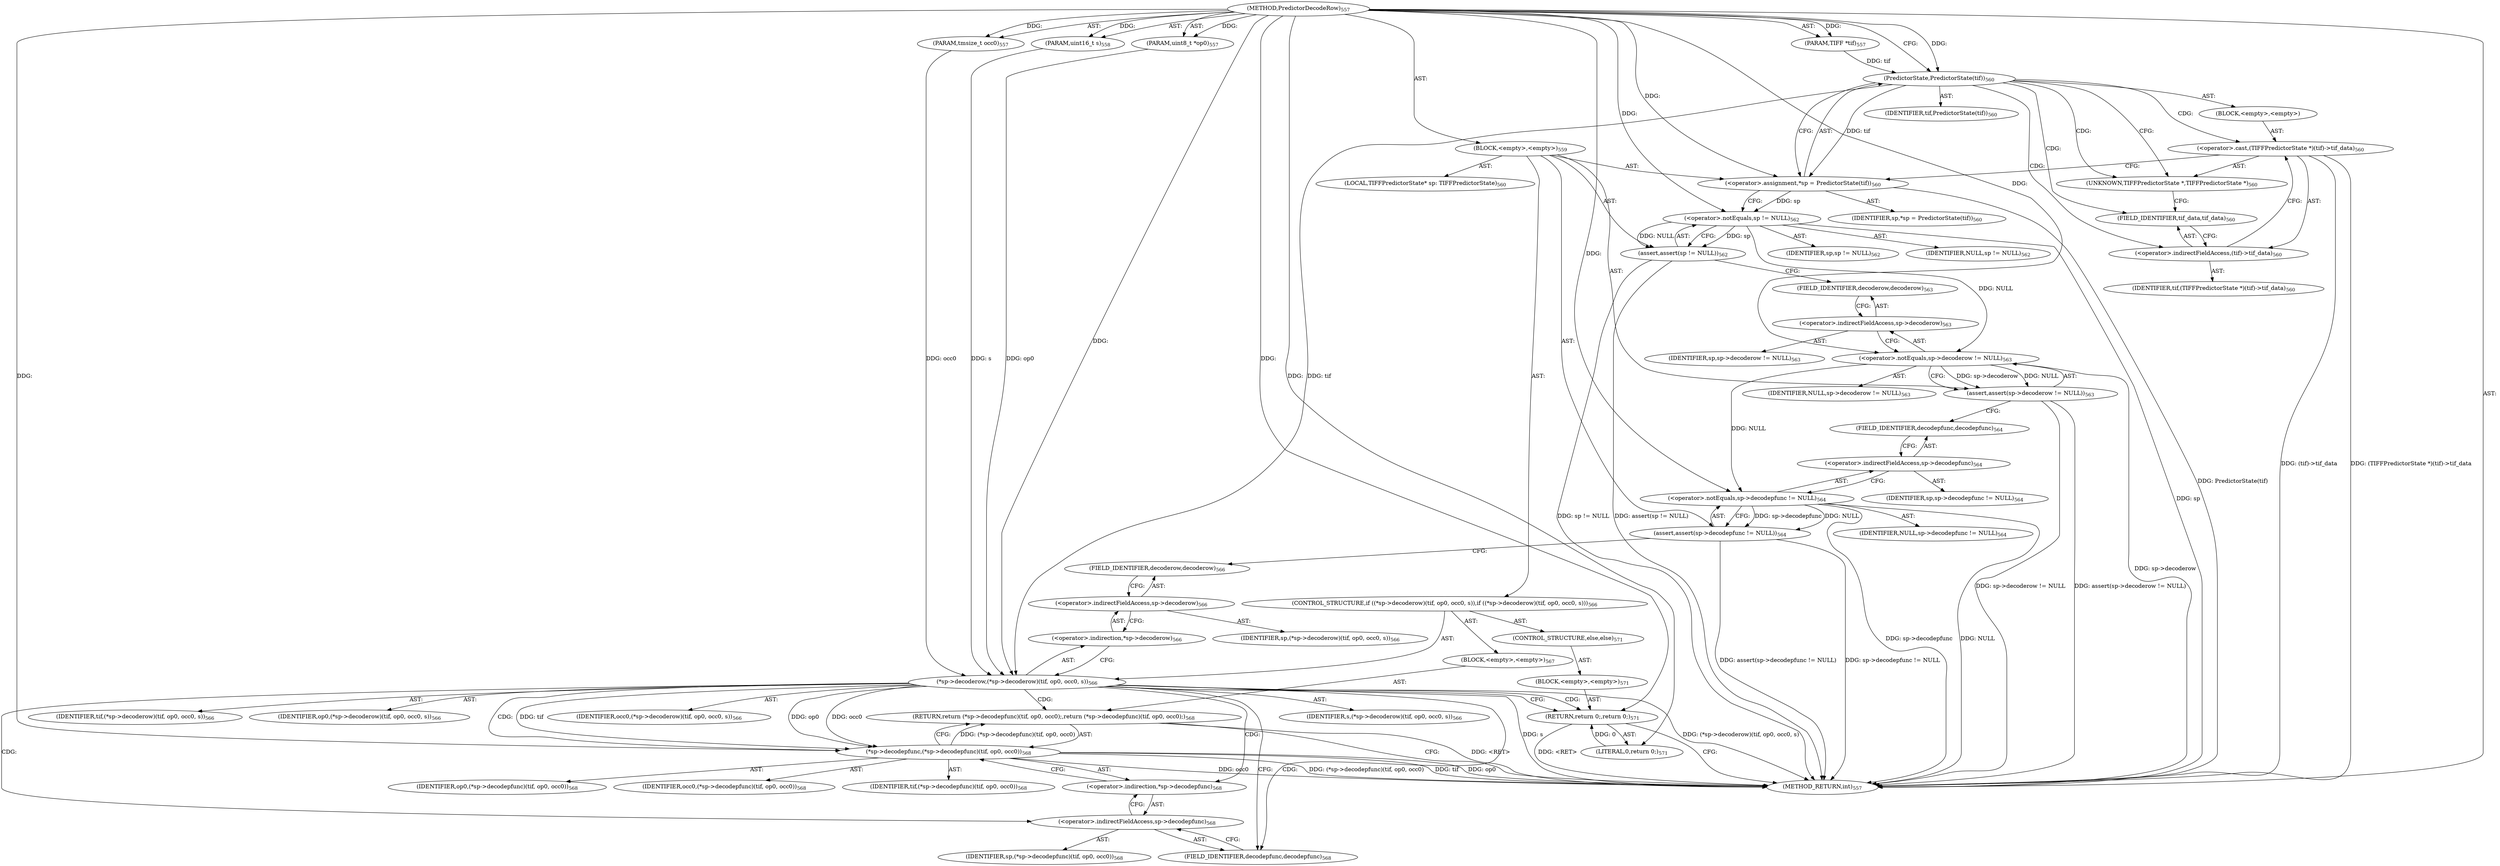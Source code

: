 digraph "PredictorDecodeRow" {  
"37604" [label = <(METHOD,PredictorDecodeRow)<SUB>557</SUB>> ]
"37605" [label = <(PARAM,TIFF *tif)<SUB>557</SUB>> ]
"37606" [label = <(PARAM,uint8_t *op0)<SUB>557</SUB>> ]
"37607" [label = <(PARAM,tmsize_t occ0)<SUB>557</SUB>> ]
"37608" [label = <(PARAM,uint16_t s)<SUB>558</SUB>> ]
"37609" [label = <(BLOCK,&lt;empty&gt;,&lt;empty&gt;)<SUB>559</SUB>> ]
"37610" [label = <(LOCAL,TIFFPredictorState* sp: TIFFPredictorState)<SUB>560</SUB>> ]
"37611" [label = <(&lt;operator&gt;.assignment,*sp = PredictorState(tif))<SUB>560</SUB>> ]
"37612" [label = <(IDENTIFIER,sp,*sp = PredictorState(tif))<SUB>560</SUB>> ]
"37613" [label = <(PredictorState,PredictorState(tif))<SUB>560</SUB>> ]
"37614" [label = <(IDENTIFIER,tif,PredictorState(tif))<SUB>560</SUB>> ]
"37615" [label = <(BLOCK,&lt;empty&gt;,&lt;empty&gt;)> ]
"37616" [label = <(&lt;operator&gt;.cast,(TIFFPredictorState *)(tif)-&gt;tif_data)<SUB>560</SUB>> ]
"37617" [label = <(UNKNOWN,TIFFPredictorState *,TIFFPredictorState *)<SUB>560</SUB>> ]
"37618" [label = <(&lt;operator&gt;.indirectFieldAccess,(tif)-&gt;tif_data)<SUB>560</SUB>> ]
"37619" [label = <(IDENTIFIER,tif,(TIFFPredictorState *)(tif)-&gt;tif_data)<SUB>560</SUB>> ]
"37620" [label = <(FIELD_IDENTIFIER,tif_data,tif_data)<SUB>560</SUB>> ]
"37621" [label = <(assert,assert(sp != NULL))<SUB>562</SUB>> ]
"37622" [label = <(&lt;operator&gt;.notEquals,sp != NULL)<SUB>562</SUB>> ]
"37623" [label = <(IDENTIFIER,sp,sp != NULL)<SUB>562</SUB>> ]
"37624" [label = <(IDENTIFIER,NULL,sp != NULL)<SUB>562</SUB>> ]
"37625" [label = <(assert,assert(sp-&gt;decoderow != NULL))<SUB>563</SUB>> ]
"37626" [label = <(&lt;operator&gt;.notEquals,sp-&gt;decoderow != NULL)<SUB>563</SUB>> ]
"37627" [label = <(&lt;operator&gt;.indirectFieldAccess,sp-&gt;decoderow)<SUB>563</SUB>> ]
"37628" [label = <(IDENTIFIER,sp,sp-&gt;decoderow != NULL)<SUB>563</SUB>> ]
"37629" [label = <(FIELD_IDENTIFIER,decoderow,decoderow)<SUB>563</SUB>> ]
"37630" [label = <(IDENTIFIER,NULL,sp-&gt;decoderow != NULL)<SUB>563</SUB>> ]
"37631" [label = <(assert,assert(sp-&gt;decodepfunc != NULL))<SUB>564</SUB>> ]
"37632" [label = <(&lt;operator&gt;.notEquals,sp-&gt;decodepfunc != NULL)<SUB>564</SUB>> ]
"37633" [label = <(&lt;operator&gt;.indirectFieldAccess,sp-&gt;decodepfunc)<SUB>564</SUB>> ]
"37634" [label = <(IDENTIFIER,sp,sp-&gt;decodepfunc != NULL)<SUB>564</SUB>> ]
"37635" [label = <(FIELD_IDENTIFIER,decodepfunc,decodepfunc)<SUB>564</SUB>> ]
"37636" [label = <(IDENTIFIER,NULL,sp-&gt;decodepfunc != NULL)<SUB>564</SUB>> ]
"37637" [label = <(CONTROL_STRUCTURE,if ((*sp-&gt;decoderow)(tif, op0, occ0, s)),if ((*sp-&gt;decoderow)(tif, op0, occ0, s)))<SUB>566</SUB>> ]
"37638" [label = <(*sp-&gt;decoderow,(*sp-&gt;decoderow)(tif, op0, occ0, s))<SUB>566</SUB>> ]
"37639" [label = <(&lt;operator&gt;.indirection,*sp-&gt;decoderow)<SUB>566</SUB>> ]
"37640" [label = <(&lt;operator&gt;.indirectFieldAccess,sp-&gt;decoderow)<SUB>566</SUB>> ]
"37641" [label = <(IDENTIFIER,sp,(*sp-&gt;decoderow)(tif, op0, occ0, s))<SUB>566</SUB>> ]
"37642" [label = <(FIELD_IDENTIFIER,decoderow,decoderow)<SUB>566</SUB>> ]
"37643" [label = <(IDENTIFIER,tif,(*sp-&gt;decoderow)(tif, op0, occ0, s))<SUB>566</SUB>> ]
"37644" [label = <(IDENTIFIER,op0,(*sp-&gt;decoderow)(tif, op0, occ0, s))<SUB>566</SUB>> ]
"37645" [label = <(IDENTIFIER,occ0,(*sp-&gt;decoderow)(tif, op0, occ0, s))<SUB>566</SUB>> ]
"37646" [label = <(IDENTIFIER,s,(*sp-&gt;decoderow)(tif, op0, occ0, s))<SUB>566</SUB>> ]
"37647" [label = <(BLOCK,&lt;empty&gt;,&lt;empty&gt;)<SUB>567</SUB>> ]
"37648" [label = <(RETURN,return (*sp-&gt;decodepfunc)(tif, op0, occ0);,return (*sp-&gt;decodepfunc)(tif, op0, occ0);)<SUB>568</SUB>> ]
"37649" [label = <(*sp-&gt;decodepfunc,(*sp-&gt;decodepfunc)(tif, op0, occ0))<SUB>568</SUB>> ]
"37650" [label = <(&lt;operator&gt;.indirection,*sp-&gt;decodepfunc)<SUB>568</SUB>> ]
"37651" [label = <(&lt;operator&gt;.indirectFieldAccess,sp-&gt;decodepfunc)<SUB>568</SUB>> ]
"37652" [label = <(IDENTIFIER,sp,(*sp-&gt;decodepfunc)(tif, op0, occ0))<SUB>568</SUB>> ]
"37653" [label = <(FIELD_IDENTIFIER,decodepfunc,decodepfunc)<SUB>568</SUB>> ]
"37654" [label = <(IDENTIFIER,tif,(*sp-&gt;decodepfunc)(tif, op0, occ0))<SUB>568</SUB>> ]
"37655" [label = <(IDENTIFIER,op0,(*sp-&gt;decodepfunc)(tif, op0, occ0))<SUB>568</SUB>> ]
"37656" [label = <(IDENTIFIER,occ0,(*sp-&gt;decodepfunc)(tif, op0, occ0))<SUB>568</SUB>> ]
"37657" [label = <(CONTROL_STRUCTURE,else,else)<SUB>571</SUB>> ]
"37658" [label = <(BLOCK,&lt;empty&gt;,&lt;empty&gt;)<SUB>571</SUB>> ]
"37659" [label = <(RETURN,return 0;,return 0;)<SUB>571</SUB>> ]
"37660" [label = <(LITERAL,0,return 0;)<SUB>571</SUB>> ]
"37661" [label = <(METHOD_RETURN,int)<SUB>557</SUB>> ]
  "37604" -> "37605"  [ label = "AST: "] 
  "37604" -> "37606"  [ label = "AST: "] 
  "37604" -> "37607"  [ label = "AST: "] 
  "37604" -> "37608"  [ label = "AST: "] 
  "37604" -> "37609"  [ label = "AST: "] 
  "37604" -> "37661"  [ label = "AST: "] 
  "37609" -> "37610"  [ label = "AST: "] 
  "37609" -> "37611"  [ label = "AST: "] 
  "37609" -> "37621"  [ label = "AST: "] 
  "37609" -> "37625"  [ label = "AST: "] 
  "37609" -> "37631"  [ label = "AST: "] 
  "37609" -> "37637"  [ label = "AST: "] 
  "37611" -> "37612"  [ label = "AST: "] 
  "37611" -> "37613"  [ label = "AST: "] 
  "37613" -> "37614"  [ label = "AST: "] 
  "37613" -> "37615"  [ label = "AST: "] 
  "37615" -> "37616"  [ label = "AST: "] 
  "37616" -> "37617"  [ label = "AST: "] 
  "37616" -> "37618"  [ label = "AST: "] 
  "37618" -> "37619"  [ label = "AST: "] 
  "37618" -> "37620"  [ label = "AST: "] 
  "37621" -> "37622"  [ label = "AST: "] 
  "37622" -> "37623"  [ label = "AST: "] 
  "37622" -> "37624"  [ label = "AST: "] 
  "37625" -> "37626"  [ label = "AST: "] 
  "37626" -> "37627"  [ label = "AST: "] 
  "37626" -> "37630"  [ label = "AST: "] 
  "37627" -> "37628"  [ label = "AST: "] 
  "37627" -> "37629"  [ label = "AST: "] 
  "37631" -> "37632"  [ label = "AST: "] 
  "37632" -> "37633"  [ label = "AST: "] 
  "37632" -> "37636"  [ label = "AST: "] 
  "37633" -> "37634"  [ label = "AST: "] 
  "37633" -> "37635"  [ label = "AST: "] 
  "37637" -> "37638"  [ label = "AST: "] 
  "37637" -> "37647"  [ label = "AST: "] 
  "37637" -> "37657"  [ label = "AST: "] 
  "37638" -> "37639"  [ label = "AST: "] 
  "37638" -> "37643"  [ label = "AST: "] 
  "37638" -> "37644"  [ label = "AST: "] 
  "37638" -> "37645"  [ label = "AST: "] 
  "37638" -> "37646"  [ label = "AST: "] 
  "37639" -> "37640"  [ label = "AST: "] 
  "37640" -> "37641"  [ label = "AST: "] 
  "37640" -> "37642"  [ label = "AST: "] 
  "37647" -> "37648"  [ label = "AST: "] 
  "37648" -> "37649"  [ label = "AST: "] 
  "37649" -> "37650"  [ label = "AST: "] 
  "37649" -> "37654"  [ label = "AST: "] 
  "37649" -> "37655"  [ label = "AST: "] 
  "37649" -> "37656"  [ label = "AST: "] 
  "37650" -> "37651"  [ label = "AST: "] 
  "37651" -> "37652"  [ label = "AST: "] 
  "37651" -> "37653"  [ label = "AST: "] 
  "37657" -> "37658"  [ label = "AST: "] 
  "37658" -> "37659"  [ label = "AST: "] 
  "37659" -> "37660"  [ label = "AST: "] 
  "37611" -> "37622"  [ label = "CFG: "] 
  "37621" -> "37629"  [ label = "CFG: "] 
  "37625" -> "37635"  [ label = "CFG: "] 
  "37631" -> "37642"  [ label = "CFG: "] 
  "37613" -> "37617"  [ label = "CFG: "] 
  "37613" -> "37611"  [ label = "CFG: "] 
  "37622" -> "37621"  [ label = "CFG: "] 
  "37626" -> "37625"  [ label = "CFG: "] 
  "37632" -> "37631"  [ label = "CFG: "] 
  "37638" -> "37653"  [ label = "CFG: "] 
  "37638" -> "37659"  [ label = "CFG: "] 
  "37627" -> "37626"  [ label = "CFG: "] 
  "37633" -> "37632"  [ label = "CFG: "] 
  "37639" -> "37638"  [ label = "CFG: "] 
  "37648" -> "37661"  [ label = "CFG: "] 
  "37616" -> "37611"  [ label = "CFG: "] 
  "37629" -> "37627"  [ label = "CFG: "] 
  "37635" -> "37633"  [ label = "CFG: "] 
  "37640" -> "37639"  [ label = "CFG: "] 
  "37649" -> "37648"  [ label = "CFG: "] 
  "37659" -> "37661"  [ label = "CFG: "] 
  "37617" -> "37620"  [ label = "CFG: "] 
  "37618" -> "37616"  [ label = "CFG: "] 
  "37642" -> "37640"  [ label = "CFG: "] 
  "37650" -> "37649"  [ label = "CFG: "] 
  "37620" -> "37618"  [ label = "CFG: "] 
  "37651" -> "37650"  [ label = "CFG: "] 
  "37653" -> "37651"  [ label = "CFG: "] 
  "37604" -> "37613"  [ label = "CFG: "] 
  "37659" -> "37661"  [ label = "DDG: &lt;RET&gt;"] 
  "37648" -> "37661"  [ label = "DDG: &lt;RET&gt;"] 
  "37611" -> "37661"  [ label = "DDG: PredictorState(tif)"] 
  "37616" -> "37661"  [ label = "DDG: (tif)-&gt;tif_data"] 
  "37616" -> "37661"  [ label = "DDG: (TIFFPredictorState *)(tif)-&gt;tif_data"] 
  "37622" -> "37661"  [ label = "DDG: sp"] 
  "37621" -> "37661"  [ label = "DDG: sp != NULL"] 
  "37621" -> "37661"  [ label = "DDG: assert(sp != NULL)"] 
  "37626" -> "37661"  [ label = "DDG: sp-&gt;decoderow"] 
  "37625" -> "37661"  [ label = "DDG: sp-&gt;decoderow != NULL"] 
  "37625" -> "37661"  [ label = "DDG: assert(sp-&gt;decoderow != NULL)"] 
  "37632" -> "37661"  [ label = "DDG: sp-&gt;decodepfunc"] 
  "37632" -> "37661"  [ label = "DDG: NULL"] 
  "37631" -> "37661"  [ label = "DDG: sp-&gt;decodepfunc != NULL"] 
  "37631" -> "37661"  [ label = "DDG: assert(sp-&gt;decodepfunc != NULL)"] 
  "37638" -> "37661"  [ label = "DDG: s"] 
  "37638" -> "37661"  [ label = "DDG: (*sp-&gt;decoderow)(tif, op0, occ0, s)"] 
  "37649" -> "37661"  [ label = "DDG: tif"] 
  "37649" -> "37661"  [ label = "DDG: op0"] 
  "37649" -> "37661"  [ label = "DDG: occ0"] 
  "37649" -> "37661"  [ label = "DDG: (*sp-&gt;decodepfunc)(tif, op0, occ0)"] 
  "37604" -> "37605"  [ label = "DDG: "] 
  "37604" -> "37606"  [ label = "DDG: "] 
  "37604" -> "37607"  [ label = "DDG: "] 
  "37604" -> "37608"  [ label = "DDG: "] 
  "37613" -> "37611"  [ label = "DDG: tif"] 
  "37604" -> "37611"  [ label = "DDG: "] 
  "37622" -> "37621"  [ label = "DDG: sp"] 
  "37622" -> "37621"  [ label = "DDG: NULL"] 
  "37626" -> "37625"  [ label = "DDG: sp-&gt;decoderow"] 
  "37626" -> "37625"  [ label = "DDG: NULL"] 
  "37632" -> "37631"  [ label = "DDG: sp-&gt;decodepfunc"] 
  "37632" -> "37631"  [ label = "DDG: NULL"] 
  "37605" -> "37613"  [ label = "DDG: tif"] 
  "37604" -> "37613"  [ label = "DDG: "] 
  "37611" -> "37622"  [ label = "DDG: sp"] 
  "37604" -> "37622"  [ label = "DDG: "] 
  "37622" -> "37626"  [ label = "DDG: NULL"] 
  "37604" -> "37626"  [ label = "DDG: "] 
  "37626" -> "37632"  [ label = "DDG: NULL"] 
  "37604" -> "37632"  [ label = "DDG: "] 
  "37613" -> "37638"  [ label = "DDG: tif"] 
  "37604" -> "37638"  [ label = "DDG: "] 
  "37606" -> "37638"  [ label = "DDG: op0"] 
  "37607" -> "37638"  [ label = "DDG: occ0"] 
  "37608" -> "37638"  [ label = "DDG: s"] 
  "37649" -> "37648"  [ label = "DDG: (*sp-&gt;decodepfunc)(tif, op0, occ0)"] 
  "37660" -> "37659"  [ label = "DDG: 0"] 
  "37604" -> "37659"  [ label = "DDG: "] 
  "37638" -> "37649"  [ label = "DDG: tif"] 
  "37604" -> "37649"  [ label = "DDG: "] 
  "37638" -> "37649"  [ label = "DDG: op0"] 
  "37638" -> "37649"  [ label = "DDG: occ0"] 
  "37604" -> "37660"  [ label = "DDG: "] 
  "37613" -> "37617"  [ label = "CDG: "] 
  "37613" -> "37616"  [ label = "CDG: "] 
  "37613" -> "37618"  [ label = "CDG: "] 
  "37613" -> "37620"  [ label = "CDG: "] 
  "37638" -> "37659"  [ label = "CDG: "] 
  "37638" -> "37648"  [ label = "CDG: "] 
  "37638" -> "37650"  [ label = "CDG: "] 
  "37638" -> "37649"  [ label = "CDG: "] 
  "37638" -> "37651"  [ label = "CDG: "] 
  "37638" -> "37653"  [ label = "CDG: "] 
}

